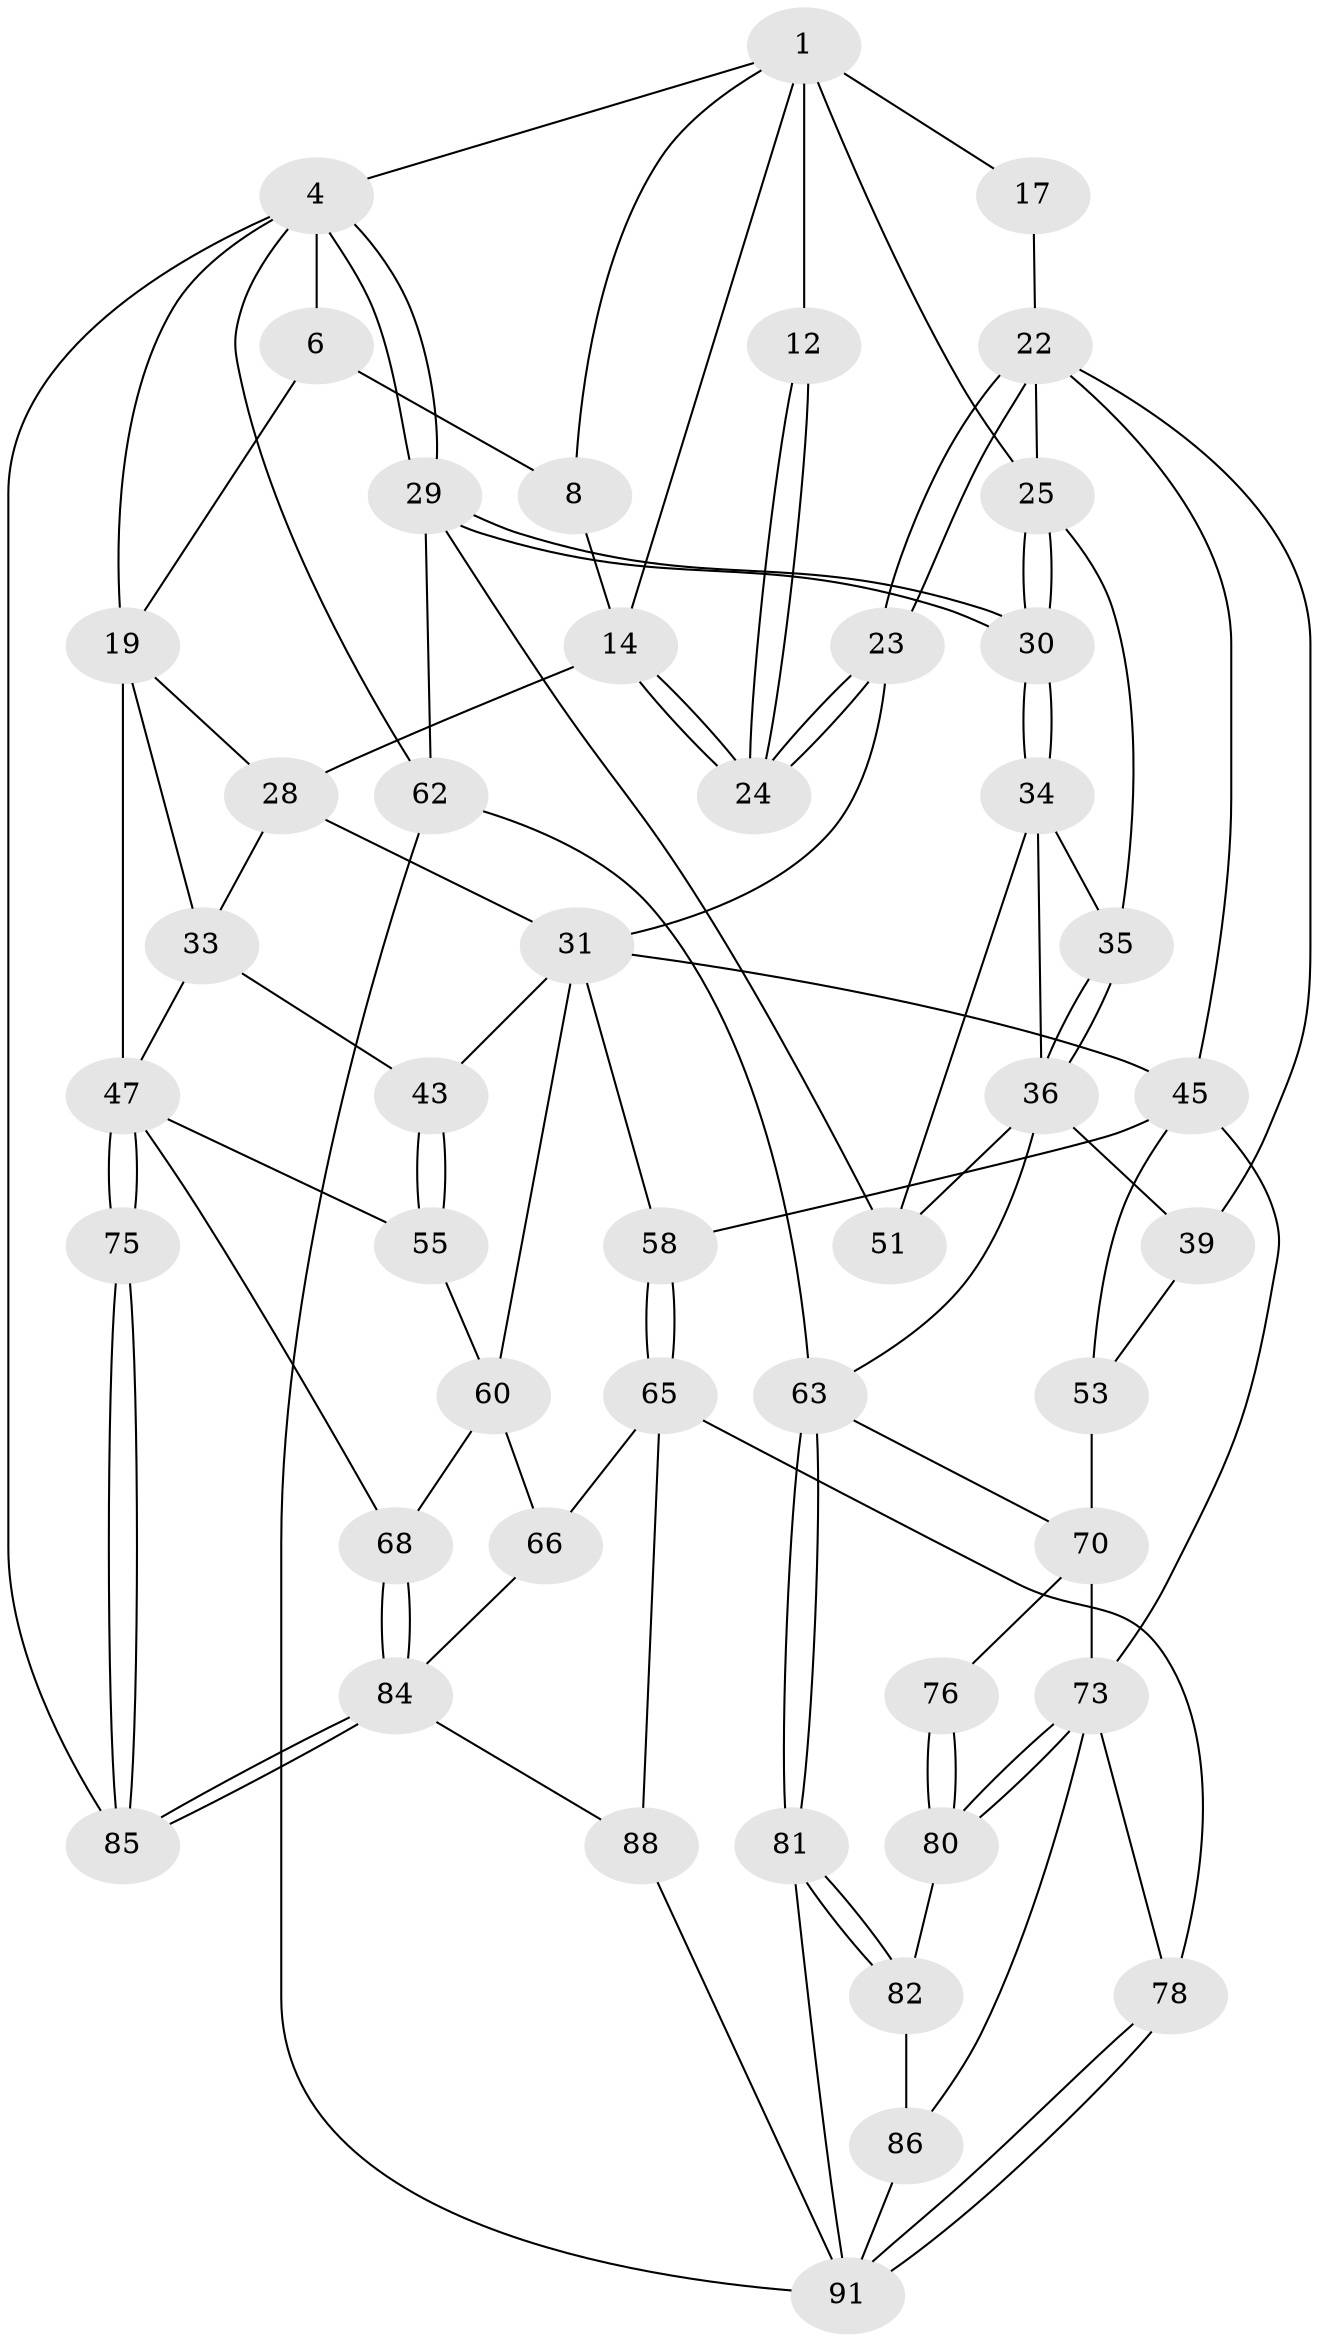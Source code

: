 // original degree distribution, {3: 0.02127659574468085, 4: 0.2553191489361702, 5: 0.48936170212765956, 6: 0.23404255319148937}
// Generated by graph-tools (version 1.1) at 2025/17/03/09/25 04:17:02]
// undirected, 47 vertices, 106 edges
graph export_dot {
graph [start="1"]
  node [color=gray90,style=filled];
  1 [pos="+0.20414557947595197+0",super="+2+7"];
  4 [pos="+1+0",super="+5+89"];
  6 [pos="+0.2001916792014383+0",super="+9"];
  8 [pos="+0.23230948947366284+0.13607837950156398"];
  12 [pos="+0.49331464541891884+0.15144129493218006"];
  14 [pos="+0.3178077835253638+0.1904714708449115",super="+15"];
  17 [pos="+0.767155368021365+0.1474491536777189",super="+18"];
  19 [pos="+0+0.282442104844927",super="+20"];
  22 [pos="+0.600888491547572+0.33802233892589184",super="+27"];
  23 [pos="+0.50312343878175+0.27249006185050373"];
  24 [pos="+0.4801070674211274+0.20155684449260783"];
  25 [pos="+0.8433854614536915+0.24236796426453833",super="+26"];
  28 [pos="+0.23522357556153184+0.2228358176946832",super="+32"];
  29 [pos="+1+0.3446045692263998",super="+49"];
  30 [pos="+1+0.34258183220117816"];
  31 [pos="+0.3737882649449011+0.37677220744786033",super="+41"];
  33 [pos="+0.19135547924562993+0.3878475362507718",super="+44"];
  34 [pos="+0.9954687101261458+0.4039473546247704",super="+46"];
  35 [pos="+0.8000183431597705+0.3921610879185525"];
  36 [pos="+0.8235468854612744+0.46787825389820364",super="+37"];
  39 [pos="+0.6139145607365539+0.46432938973463084",super="+52"];
  43 [pos="+0.24302479647944325+0.5214810403967827"];
  45 [pos="+0.4493186201030985+0.526748318503913",super="+54"];
  47 [pos="+0+0.581536421669715",super="+48"];
  51 [pos="+0.9660171419225088+0.6336752045229003"];
  53 [pos="+0.528981888320401+0.6531629900801309"];
  55 [pos="+0.08287467817738516+0.5992837535407943"];
  58 [pos="+0.33975557192185557+0.6924029105085181"];
  60 [pos="+0.19861783306075229+0.6470979944904787",super="+67"];
  62 [pos="+0.9839172404787162+0.7230105123371309",super="+90"];
  63 [pos="+0.8218848890325782+0.7848552084491487",super="+64"];
  65 [pos="+0.24997518063216848+0.7930395261888963",super="+79"];
  66 [pos="+0.24498939914095239+0.7933277125877786"];
  68 [pos="+0.1625646981173628+0.7681684086528924"];
  70 [pos="+0.6311222669117291+0.754342927093692",super="+71"];
  73 [pos="+0.4709035653187238+0.773355607439377",super="+74"];
  75 [pos="+0+0.8976948349501308"];
  76 [pos="+0.6034789477962686+0.7905292747883135"];
  78 [pos="+0.34656582454871354+0.8689806906866996"];
  80 [pos="+0.582965213654067+0.8400607348613318"];
  81 [pos="+0.742234172517687+1"];
  82 [pos="+0.6749203065751538+0.9671634983674035",super="+83"];
  84 [pos="+0+1",super="+87"];
  85 [pos="+0+1"];
  86 [pos="+0.482372223544197+0.8918115697342368",super="+93"];
  88 [pos="+0.2630900579805633+1"];
  91 [pos="+0.3891830510536218+1",super="+92"];
  1 -- 17 [weight=3];
  1 -- 4;
  1 -- 25;
  1 -- 12 [weight=2];
  1 -- 8;
  1 -- 14;
  4 -- 29 [weight=2];
  4 -- 29;
  4 -- 19;
  4 -- 85 [weight=2];
  4 -- 6;
  4 -- 62;
  6 -- 8;
  6 -- 19;
  8 -- 14;
  12 -- 24;
  12 -- 24;
  14 -- 24;
  14 -- 24;
  14 -- 28;
  17 -- 22;
  19 -- 47;
  19 -- 33;
  19 -- 28;
  22 -- 23;
  22 -- 23;
  22 -- 25;
  22 -- 45;
  22 -- 39;
  23 -- 24;
  23 -- 24;
  23 -- 31;
  25 -- 30;
  25 -- 30;
  25 -- 35;
  28 -- 33;
  28 -- 31;
  29 -- 30;
  29 -- 30;
  29 -- 51;
  29 -- 62;
  30 -- 34;
  30 -- 34;
  31 -- 58;
  31 -- 43;
  31 -- 60;
  31 -- 45;
  33 -- 43;
  33 -- 47;
  34 -- 35;
  34 -- 51;
  34 -- 36;
  35 -- 36;
  35 -- 36;
  36 -- 51;
  36 -- 39 [weight=2];
  36 -- 63;
  39 -- 53;
  43 -- 55;
  43 -- 55;
  45 -- 58;
  45 -- 53;
  45 -- 73;
  47 -- 75 [weight=2];
  47 -- 75;
  47 -- 68;
  47 -- 55;
  53 -- 70;
  55 -- 60;
  58 -- 65;
  58 -- 65;
  60 -- 66;
  60 -- 68;
  62 -- 63;
  62 -- 91;
  63 -- 81;
  63 -- 81;
  63 -- 70;
  65 -- 66;
  65 -- 88;
  65 -- 78;
  66 -- 84;
  68 -- 84;
  68 -- 84;
  70 -- 76 [weight=2];
  70 -- 73;
  73 -- 80;
  73 -- 80;
  73 -- 86;
  73 -- 78;
  75 -- 85;
  75 -- 85;
  76 -- 80;
  76 -- 80;
  78 -- 91;
  78 -- 91;
  80 -- 82;
  81 -- 82;
  81 -- 82;
  81 -- 91;
  82 -- 86 [weight=2];
  84 -- 85;
  84 -- 85;
  84 -- 88;
  86 -- 91;
  88 -- 91;
}
